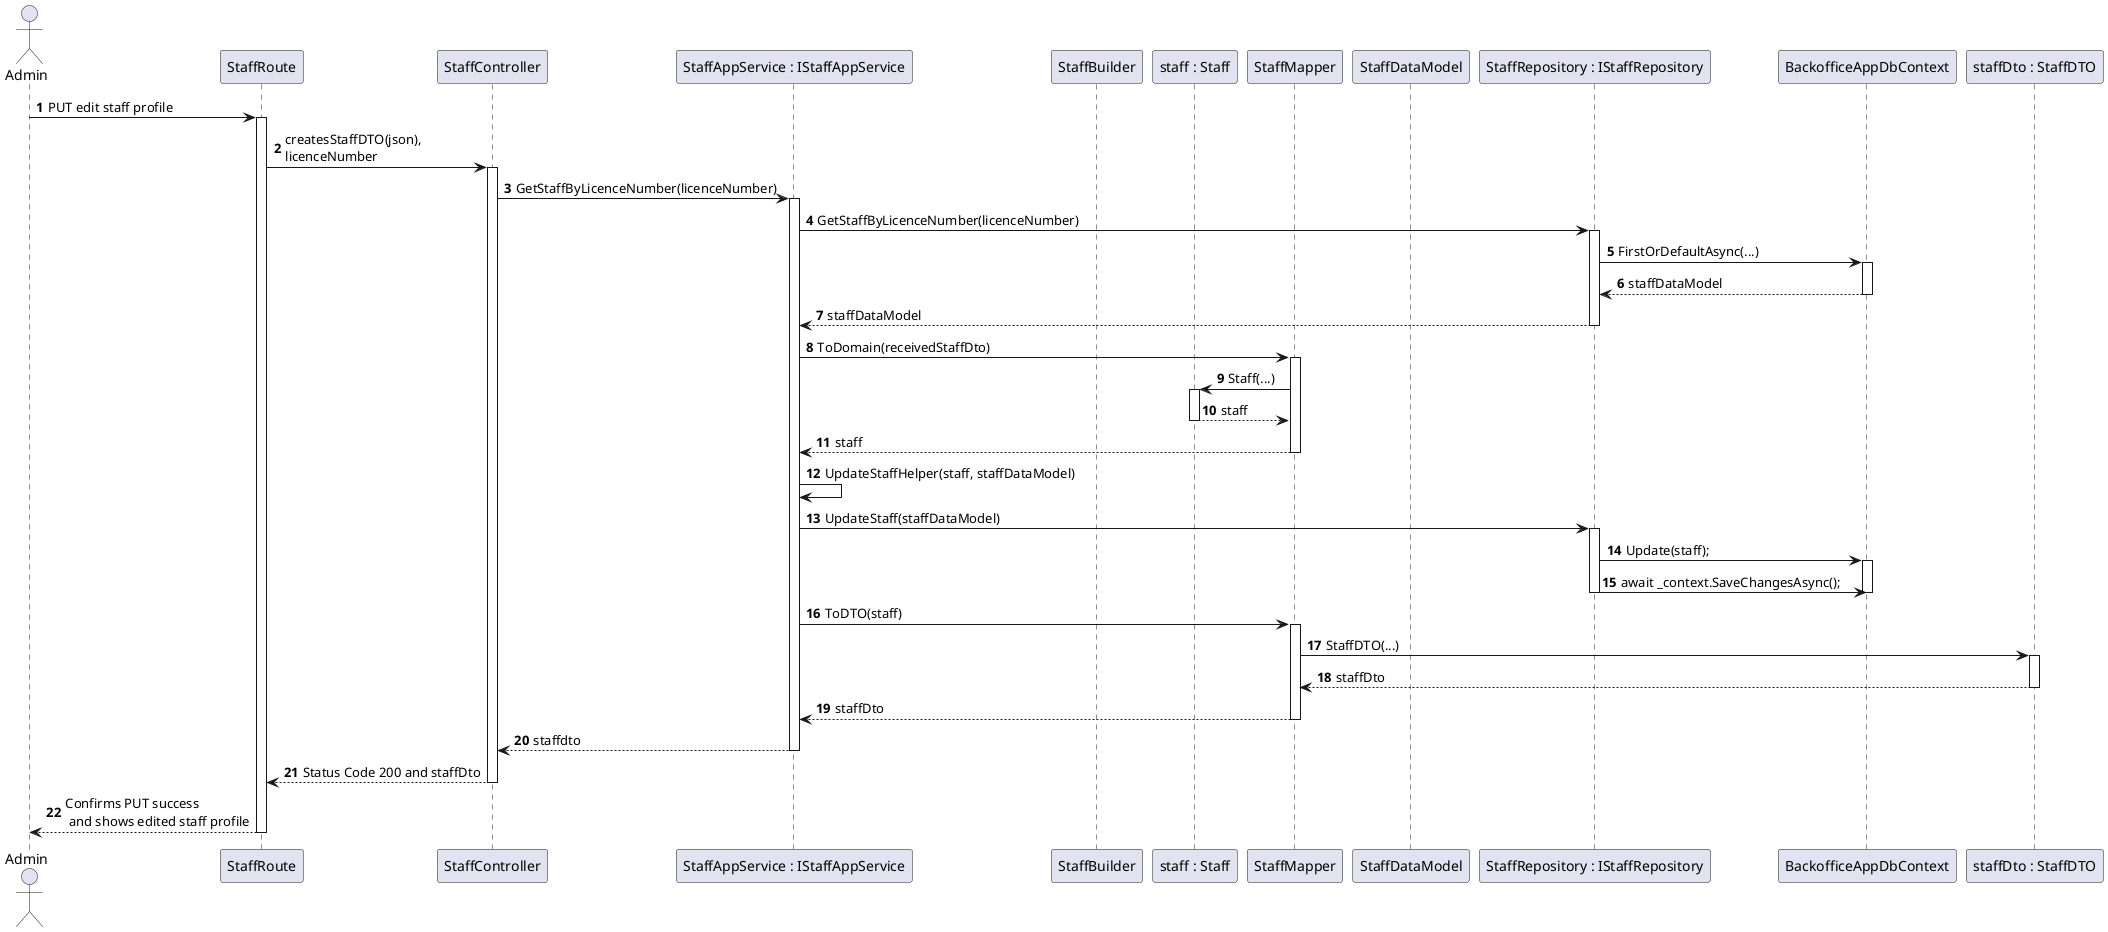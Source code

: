 @startuml
'https://plantuml.com/sequence-diagram

autonumber

actor "Admin" as admin

participant StaffRoute as route
participant StaffController as controller
participant "StaffAppService : IStaffAppService" as pservice
participant StaffBuilder as builder
participant "staff : Staff" as staff
participant StaffMapper as mapper
participant StaffDataModel as datamodel
participant "StaffRepository : IStaffRepository" as irepo
participant BackofficeAppDbContext as context
participant "staffDto : StaffDTO" as staffdto


admin -> route : PUT edit staff profile

activate route
route -> controller : createsStaffDTO(json), \nlicenceNumber
activate controller
controller -> pservice : GetStaffByLicenceNumber(licenceNumber)

activate pservice 

pservice -> irepo : GetStaffByLicenceNumber(licenceNumber)

activate irepo

irepo -> context : FirstOrDefaultAsync(...)
activate context
context --> irepo : staffDataModel
deactivate context
irepo --> pservice : staffDataModel
deactivate irepo

pservice -> mapper : ToDomain(receivedStaffDto)
activate mapper
mapper -> staff : Staff(...)
activate staff
staff --> mapper : staff
deactivate staff
mapper --> pservice : staff
deactivate mapper

pservice -> pservice : UpdateStaffHelper(staff, staffDataModel)


pservice -> irepo : UpdateStaff(staffDataModel)

activate irepo
irepo -> context : Update(staff);
activate context
irepo -> context : await _context.SaveChangesAsync();
deactivate context
deactivate irepo



pservice -> mapper : ToDTO(staff)
activate mapper
mapper -> staffdto : StaffDTO(...)
activate staffdto
staffdto --> mapper : staffDto
deactivate staffdto
mapper --> pservice : staffDto
deactivate mapper

pservice --> controller : staffdto

deactivate pservice

controller --> route : Status Code 200 and staffDto

deactivate controller

route --> admin : Confirms PUT success \n and shows edited staff profile

deactivate route


@enduml